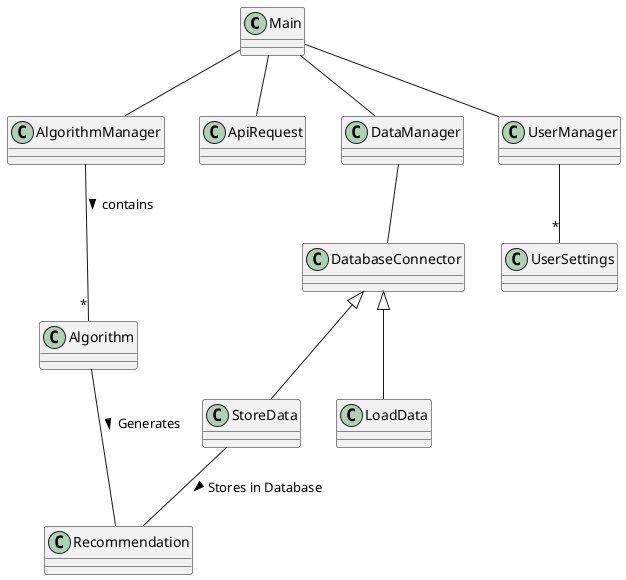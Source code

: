@startuml Domain model

Main -- AlgorithmManager
AlgorithmManager -- "*" Algorithm: contains >
Algorithm -- Recommendation: Generates >
Main -- ApiRequest
Main -- DataManager
DataManager -- DatabaseConnector
DatabaseConnector <|-- StoreData
DatabaseConnector <|-- LoadData
StoreData -- Recommendation: Stores in Database >
Main -- UserManager
UserManager --"*" UserSettings


@enduml
